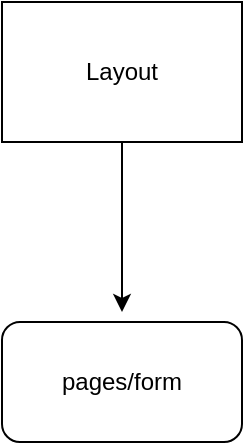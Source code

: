 <mxfile version="26.1.0">
  <diagram name="Page-1" id="qmKXnYMo5X_zajCOCKbC">
    <mxGraphModel dx="1050" dy="641" grid="1" gridSize="10" guides="1" tooltips="1" connect="1" arrows="1" fold="1" page="1" pageScale="1" pageWidth="850" pageHeight="1100" math="0" shadow="0" adaptiveColors="auto">
      <root>
        <mxCell id="0" />
        <mxCell id="1" parent="0" />
        <mxCell id="d9dUXIcQZL-IkBUizOC0-3" value="" style="edgeStyle=orthogonalEdgeStyle;orthogonalLoop=1;jettySize=auto;html=1;" parent="1" source="d9dUXIcQZL-IkBUizOC0-1" edge="1">
          <mxGeometry relative="1" as="geometry">
            <mxPoint x="420" y="255" as="targetPoint" />
          </mxGeometry>
        </mxCell>
        <mxCell id="d9dUXIcQZL-IkBUizOC0-1" value="Layout" style="rounded=0;whiteSpace=wrap;html=1;" parent="1" vertex="1">
          <mxGeometry x="360" y="100" width="120" height="70" as="geometry" />
        </mxCell>
        <mxCell id="GB3fI632HOOM0I7Yb9F6-1" value="pages/form" style="rounded=1;whiteSpace=wrap;html=1;" vertex="1" parent="1">
          <mxGeometry x="360" y="260" width="120" height="60" as="geometry" />
        </mxCell>
      </root>
    </mxGraphModel>
  </diagram>
</mxfile>
